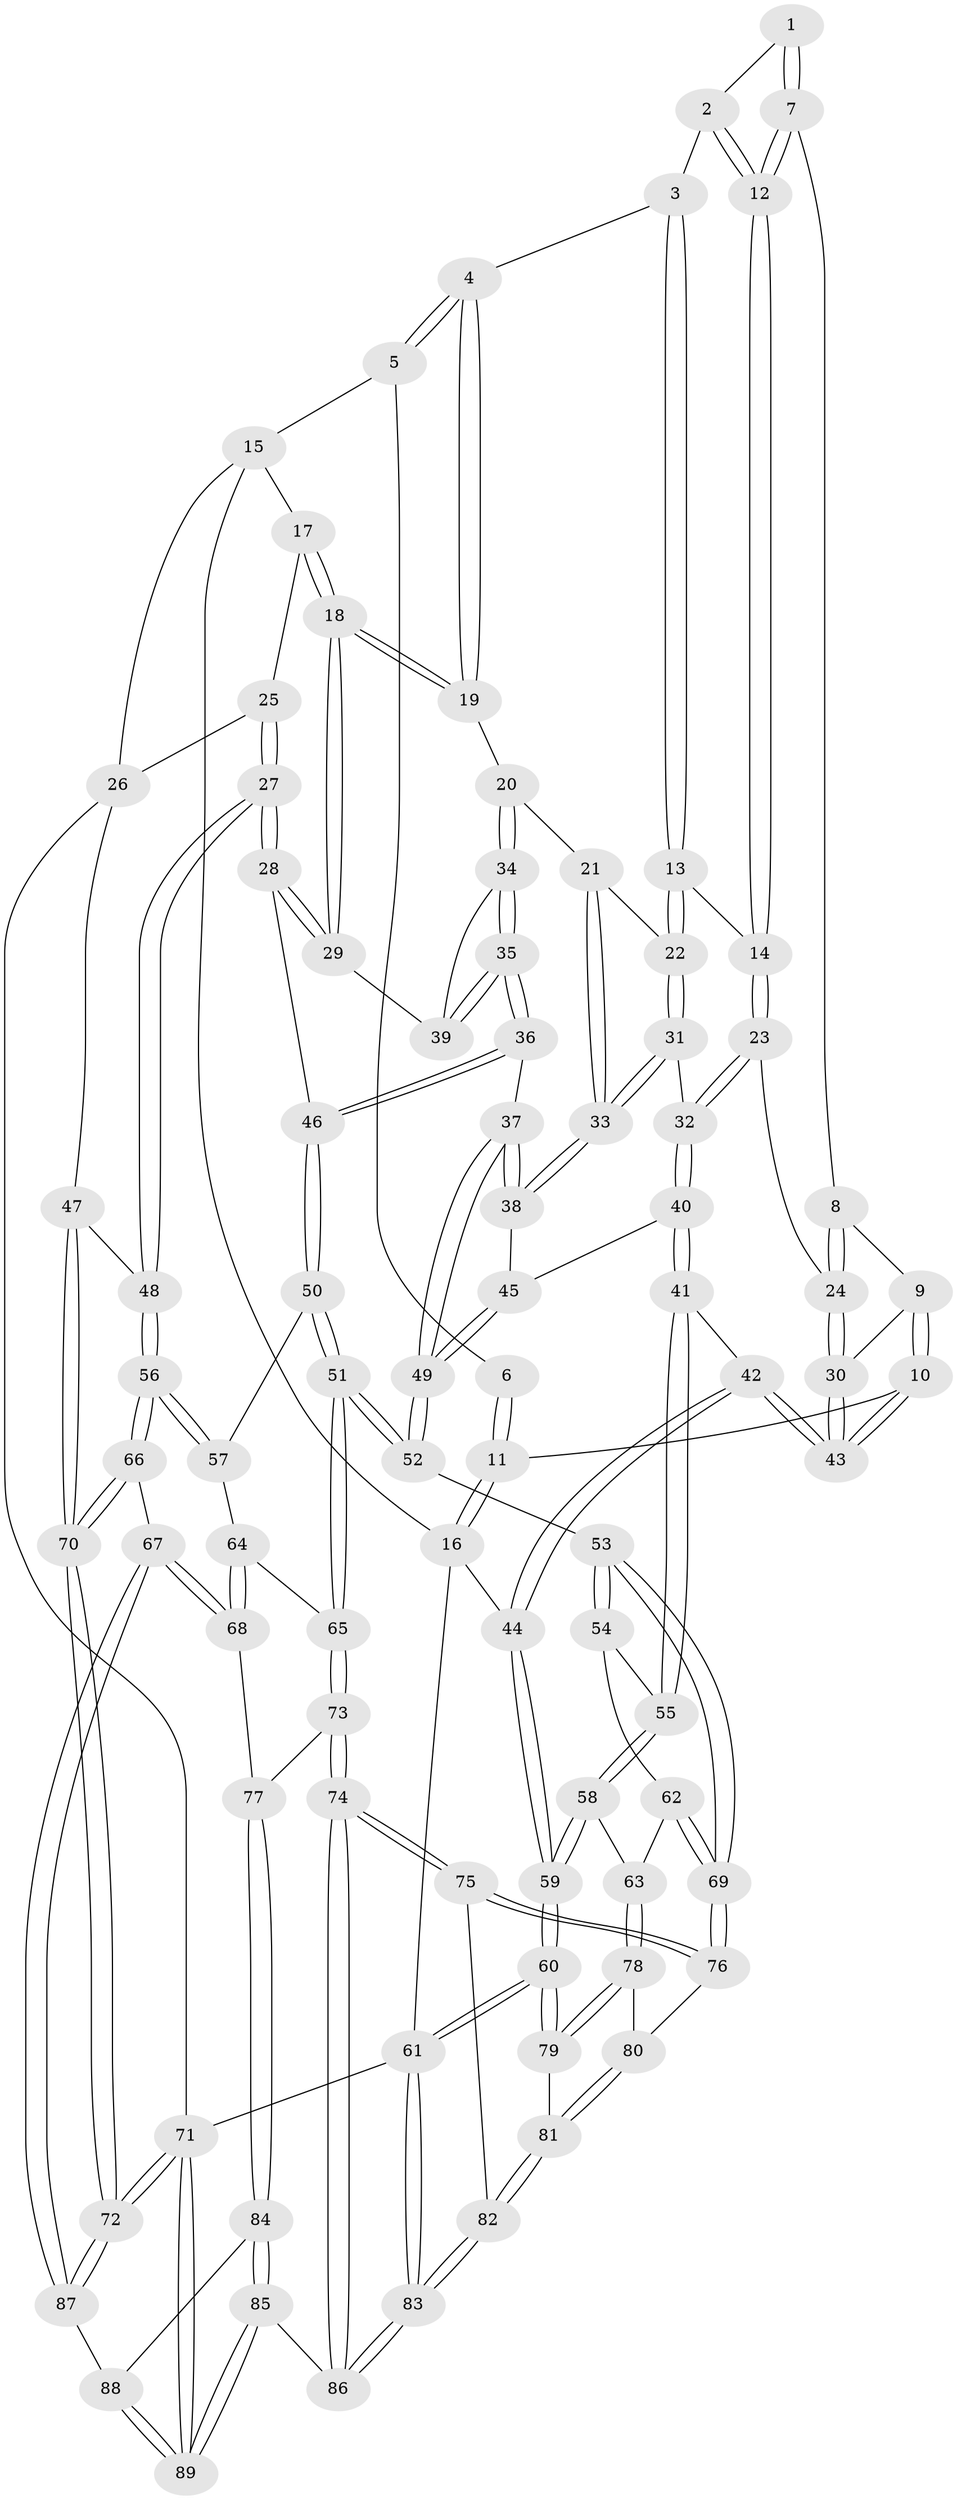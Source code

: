 // coarse degree distribution, {3: 0.4444444444444444, 4: 0.3055555555555556, 2: 0.1111111111111111, 6: 0.08333333333333333, 5: 0.05555555555555555}
// Generated by graph-tools (version 1.1) at 2025/54/03/04/25 22:54:25]
// undirected, 89 vertices, 219 edges
graph export_dot {
  node [color=gray90,style=filled];
  1 [pos="+0.2986276134960414+0"];
  2 [pos="+0.3874927193025373+0.06959242061144819"];
  3 [pos="+0.40641416851056544+0.0650383773465198"];
  4 [pos="+0.5978117958131143+0"];
  5 [pos="+0.6314426603621003+0"];
  6 [pos="+0.2701044792531635+0"];
  7 [pos="+0.2835288914109257+0.09080192327692627"];
  8 [pos="+0.2622732041812778+0.10182558242388037"];
  9 [pos="+0.08901132943442223+0.08775760450272617"];
  10 [pos="+0+0"];
  11 [pos="+0+0"];
  12 [pos="+0.3484925051522608+0.11845295987211758"];
  13 [pos="+0.4878796829083942+0.18157203631533728"];
  14 [pos="+0.3739964755169553+0.18755339807055524"];
  15 [pos="+0.7279173502575057+0"];
  16 [pos="+0+0"];
  17 [pos="+0.8346140383765277+0.06913640140744133"];
  18 [pos="+0.7567840408460657+0.22992492637709225"];
  19 [pos="+0.5768171550687853+0.1176175987441104"];
  20 [pos="+0.5245399000050512+0.18231404118712857"];
  21 [pos="+0.5085852734585611+0.1847381112271217"];
  22 [pos="+0.49567255131169874+0.1828243889331342"];
  23 [pos="+0.30979290978482216+0.26849597162732536"];
  24 [pos="+0.2587422246412476+0.25452271945901384"];
  25 [pos="+0.8781065707097607+0.09117200760544021"];
  26 [pos="+1+0.14265997059080693"];
  27 [pos="+0.9964150451709761+0.42255166525900084"];
  28 [pos="+0.7844491676753556+0.34740725816475854"];
  29 [pos="+0.7716385431121853+0.32126206463965945"];
  30 [pos="+0.15750693783308736+0.2612324496556794"];
  31 [pos="+0.3497202260883281+0.3337787423599906"];
  32 [pos="+0.34437303694072735+0.3315374490790259"];
  33 [pos="+0.40242108193335335+0.3566298458550295"];
  34 [pos="+0.5455281617659937+0.23781921607259712"];
  35 [pos="+0.5148180468896975+0.42106480728463663"];
  36 [pos="+0.5117518379664969+0.4325011374557446"];
  37 [pos="+0.49091893928157027+0.43503451457345493"];
  38 [pos="+0.4771515286214236+0.42604484158545586"];
  39 [pos="+0.6285668894498313+0.28475903363656063"];
  40 [pos="+0.2374400836361142+0.46961303946645105"];
  41 [pos="+0.19429531667778027+0.49036454466758783"];
  42 [pos="+0.09731559401009005+0.36062614367238255"];
  43 [pos="+0.10814517021336709+0.34216126170397443"];
  44 [pos="+0+0.38900101288019456"];
  45 [pos="+0.28457898458538716+0.4784362785752775"];
  46 [pos="+0.622612780167557+0.47502237030973415"];
  47 [pos="+1+0.4424341288189531"];
  48 [pos="+1+0.4471536381920785"];
  49 [pos="+0.4213964960348269+0.5524633795834106"];
  50 [pos="+0.6336722348609254+0.5281944126288837"];
  51 [pos="+0.4398336174236969+0.6920805665764533"];
  52 [pos="+0.399396968495941+0.664241550138256"];
  53 [pos="+0.3665011310583946+0.6678585187739553"];
  54 [pos="+0.19486193875731628+0.5641922692958508"];
  55 [pos="+0.18537467472825792+0.5500673844851894"];
  56 [pos="+0.8078704676937288+0.6975952877867224"];
  57 [pos="+0.6715340955599719+0.591692028253564"];
  58 [pos="+0.01954987831559731+0.611738111646167"];
  59 [pos="+0+0.5673976983997562"];
  60 [pos="+0+1"];
  61 [pos="+0+1"];
  62 [pos="+0.17535888733061428+0.6936532615614178"];
  63 [pos="+0.09811128526561481+0.7665955561408802"];
  64 [pos="+0.5712668133925267+0.6943104372980466"];
  65 [pos="+0.462624500513576+0.7213092150798257"];
  66 [pos="+0.8003570866897055+0.7707171037934261"];
  67 [pos="+0.7934641561590712+0.7817246431806855"];
  68 [pos="+0.7256906360750381+0.7967135451462706"];
  69 [pos="+0.27444089506319125+0.7714169290031548"];
  70 [pos="+1+0.9214560891796141"];
  71 [pos="+1+1"];
  72 [pos="+1+1"];
  73 [pos="+0.48622565777736404+0.8177965561610898"];
  74 [pos="+0.41001744909580135+0.9351159100766251"];
  75 [pos="+0.27967589338144583+0.8610943135001013"];
  76 [pos="+0.26314833393467024+0.8065386002818274"];
  77 [pos="+0.6147685196687347+0.8473662216653991"];
  78 [pos="+0.09588116560608795+0.7881525092193912"];
  79 [pos="+0.07836974701128618+0.8086888639353285"];
  80 [pos="+0.1568210353184909+0.801222159238426"];
  81 [pos="+0.18626115557474998+0.8970353619694681"];
  82 [pos="+0.20623774920141033+0.923531450154647"];
  83 [pos="+0+1"];
  84 [pos="+0.615357375289965+0.9171511340663819"];
  85 [pos="+0.43889529711592357+1"];
  86 [pos="+0.4322669503179714+1"];
  87 [pos="+0.8094623462931038+0.9005440954780712"];
  88 [pos="+0.7790353921836204+1"];
  89 [pos="+0.7871899072967415+1"];
  1 -- 2;
  1 -- 7;
  1 -- 7;
  2 -- 3;
  2 -- 12;
  2 -- 12;
  3 -- 4;
  3 -- 13;
  3 -- 13;
  4 -- 5;
  4 -- 5;
  4 -- 19;
  4 -- 19;
  5 -- 6;
  5 -- 15;
  6 -- 11;
  6 -- 11;
  7 -- 8;
  7 -- 12;
  7 -- 12;
  8 -- 9;
  8 -- 24;
  8 -- 24;
  9 -- 10;
  9 -- 10;
  9 -- 30;
  10 -- 11;
  10 -- 43;
  10 -- 43;
  11 -- 16;
  11 -- 16;
  12 -- 14;
  12 -- 14;
  13 -- 14;
  13 -- 22;
  13 -- 22;
  14 -- 23;
  14 -- 23;
  15 -- 16;
  15 -- 17;
  15 -- 26;
  16 -- 44;
  16 -- 61;
  17 -- 18;
  17 -- 18;
  17 -- 25;
  18 -- 19;
  18 -- 19;
  18 -- 29;
  18 -- 29;
  19 -- 20;
  20 -- 21;
  20 -- 34;
  20 -- 34;
  21 -- 22;
  21 -- 33;
  21 -- 33;
  22 -- 31;
  22 -- 31;
  23 -- 24;
  23 -- 32;
  23 -- 32;
  24 -- 30;
  24 -- 30;
  25 -- 26;
  25 -- 27;
  25 -- 27;
  26 -- 47;
  26 -- 71;
  27 -- 28;
  27 -- 28;
  27 -- 48;
  27 -- 48;
  28 -- 29;
  28 -- 29;
  28 -- 46;
  29 -- 39;
  30 -- 43;
  30 -- 43;
  31 -- 32;
  31 -- 33;
  31 -- 33;
  32 -- 40;
  32 -- 40;
  33 -- 38;
  33 -- 38;
  34 -- 35;
  34 -- 35;
  34 -- 39;
  35 -- 36;
  35 -- 36;
  35 -- 39;
  35 -- 39;
  36 -- 37;
  36 -- 46;
  36 -- 46;
  37 -- 38;
  37 -- 38;
  37 -- 49;
  37 -- 49;
  38 -- 45;
  40 -- 41;
  40 -- 41;
  40 -- 45;
  41 -- 42;
  41 -- 55;
  41 -- 55;
  42 -- 43;
  42 -- 43;
  42 -- 44;
  42 -- 44;
  44 -- 59;
  44 -- 59;
  45 -- 49;
  45 -- 49;
  46 -- 50;
  46 -- 50;
  47 -- 48;
  47 -- 70;
  47 -- 70;
  48 -- 56;
  48 -- 56;
  49 -- 52;
  49 -- 52;
  50 -- 51;
  50 -- 51;
  50 -- 57;
  51 -- 52;
  51 -- 52;
  51 -- 65;
  51 -- 65;
  52 -- 53;
  53 -- 54;
  53 -- 54;
  53 -- 69;
  53 -- 69;
  54 -- 55;
  54 -- 62;
  55 -- 58;
  55 -- 58;
  56 -- 57;
  56 -- 57;
  56 -- 66;
  56 -- 66;
  57 -- 64;
  58 -- 59;
  58 -- 59;
  58 -- 63;
  59 -- 60;
  59 -- 60;
  60 -- 61;
  60 -- 61;
  60 -- 79;
  60 -- 79;
  61 -- 83;
  61 -- 83;
  61 -- 71;
  62 -- 63;
  62 -- 69;
  62 -- 69;
  63 -- 78;
  63 -- 78;
  64 -- 65;
  64 -- 68;
  64 -- 68;
  65 -- 73;
  65 -- 73;
  66 -- 67;
  66 -- 70;
  66 -- 70;
  67 -- 68;
  67 -- 68;
  67 -- 87;
  67 -- 87;
  68 -- 77;
  69 -- 76;
  69 -- 76;
  70 -- 72;
  70 -- 72;
  71 -- 72;
  71 -- 72;
  71 -- 89;
  71 -- 89;
  72 -- 87;
  72 -- 87;
  73 -- 74;
  73 -- 74;
  73 -- 77;
  74 -- 75;
  74 -- 75;
  74 -- 86;
  74 -- 86;
  75 -- 76;
  75 -- 76;
  75 -- 82;
  76 -- 80;
  77 -- 84;
  77 -- 84;
  78 -- 79;
  78 -- 79;
  78 -- 80;
  79 -- 81;
  80 -- 81;
  80 -- 81;
  81 -- 82;
  81 -- 82;
  82 -- 83;
  82 -- 83;
  83 -- 86;
  83 -- 86;
  84 -- 85;
  84 -- 85;
  84 -- 88;
  85 -- 86;
  85 -- 89;
  85 -- 89;
  87 -- 88;
  88 -- 89;
  88 -- 89;
}

